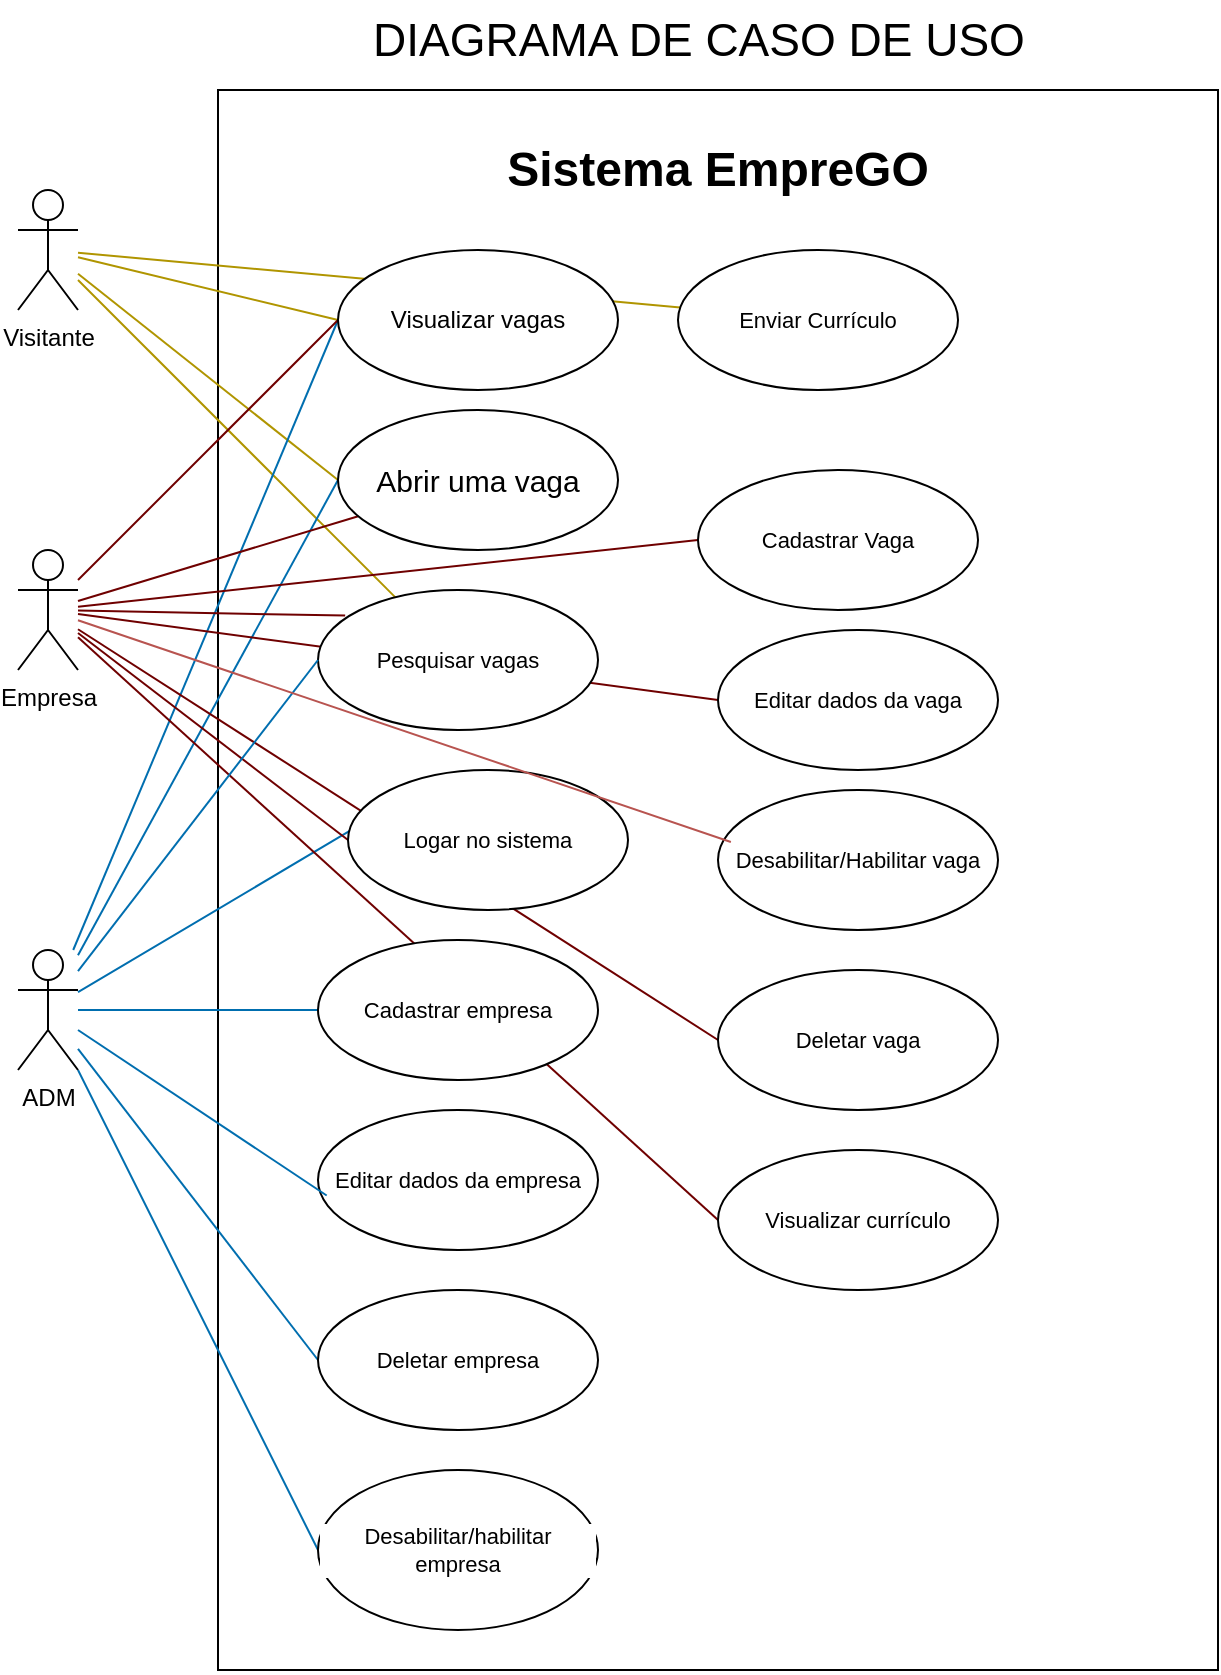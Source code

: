 <mxfile version="23.1.5" type="device">
  <diagram name="Página-1" id="OuACcLHaNMOhRTIUIXya">
    <mxGraphModel dx="1036" dy="614" grid="1" gridSize="10" guides="1" tooltips="1" connect="1" arrows="1" fold="1" page="1" pageScale="1" pageWidth="827" pageHeight="1169" math="0" shadow="0">
      <root>
        <mxCell id="0" />
        <mxCell id="1" parent="0" />
        <mxCell id="V0H9undT6hDx16CPNGR4-2" value="&lt;p style=&quot;line-height: 120%;&quot;&gt;&lt;/p&gt;&lt;h1 style=&quot;line-height: 140%;&quot;&gt;Sistema EmpreGO&lt;/h1&gt;&lt;p&gt;&lt;/p&gt;" style="html=1;whiteSpace=wrap;verticalAlign=top;" parent="1" vertex="1">
          <mxGeometry x="150" y="50" width="500" height="790" as="geometry" />
        </mxCell>
        <mxCell id="V0H9undT6hDx16CPNGR4-10" style="rounded=0;orthogonalLoop=1;jettySize=auto;html=1;endArrow=none;endFill=0;entryX=0;entryY=0.5;entryDx=0;entryDy=0;fillColor=#e3c800;strokeColor=#B09500;" parent="1" source="V0H9undT6hDx16CPNGR4-4" target="V0H9undT6hDx16CPNGR4-9" edge="1">
          <mxGeometry relative="1" as="geometry" />
        </mxCell>
        <mxCell id="V0H9undT6hDx16CPNGR4-18" style="edgeStyle=none;shape=connector;rounded=0;orthogonalLoop=1;jettySize=auto;html=1;strokeColor=#B09500;align=center;verticalAlign=middle;fontFamily=Helvetica;fontSize=11;fontColor=default;labelBackgroundColor=default;endArrow=none;endFill=0;fillColor=#e3c800;" parent="1" source="V0H9undT6hDx16CPNGR4-4" target="V0H9undT6hDx16CPNGR4-14" edge="1">
          <mxGeometry relative="1" as="geometry" />
        </mxCell>
        <mxCell id="V0H9undT6hDx16CPNGR4-19" style="edgeStyle=none;shape=connector;rounded=0;orthogonalLoop=1;jettySize=auto;html=1;entryX=0;entryY=0.5;entryDx=0;entryDy=0;strokeColor=#B09500;align=center;verticalAlign=middle;fontFamily=Helvetica;fontSize=11;fontColor=default;labelBackgroundColor=default;endArrow=none;endFill=0;fillColor=#e3c800;" parent="1" source="V0H9undT6hDx16CPNGR4-4" target="V0H9undT6hDx16CPNGR4-13" edge="1">
          <mxGeometry relative="1" as="geometry" />
        </mxCell>
        <mxCell id="V0H9undT6hDx16CPNGR4-22" style="edgeStyle=none;shape=connector;rounded=0;orthogonalLoop=1;jettySize=auto;html=1;strokeColor=#B09500;align=center;verticalAlign=middle;fontFamily=Helvetica;fontSize=11;fontColor=default;labelBackgroundColor=default;endArrow=none;endFill=0;fillColor=#e3c800;" parent="1" source="V0H9undT6hDx16CPNGR4-4" target="V0H9undT6hDx16CPNGR4-15" edge="1">
          <mxGeometry relative="1" as="geometry" />
        </mxCell>
        <mxCell id="V0H9undT6hDx16CPNGR4-4" value="Visitante&lt;div&gt;&lt;br&gt;&lt;/div&gt;" style="shape=umlActor;verticalLabelPosition=bottom;verticalAlign=top;html=1;" parent="1" vertex="1">
          <mxGeometry x="50" y="100" width="30" height="60" as="geometry" />
        </mxCell>
        <mxCell id="V0H9undT6hDx16CPNGR4-12" style="rounded=0;orthogonalLoop=1;jettySize=auto;html=1;endArrow=none;endFill=0;entryX=0;entryY=0.5;entryDx=0;entryDy=0;fillColor=#1ba1e2;strokeColor=#006EAF;" parent="1" source="V0H9undT6hDx16CPNGR4-5" target="V0H9undT6hDx16CPNGR4-9" edge="1">
          <mxGeometry relative="1" as="geometry" />
        </mxCell>
        <mxCell id="V0H9undT6hDx16CPNGR4-21" style="edgeStyle=none;shape=connector;rounded=0;orthogonalLoop=1;jettySize=auto;html=1;entryX=0;entryY=0.5;entryDx=0;entryDy=0;strokeColor=#006EAF;align=center;verticalAlign=middle;fontFamily=Helvetica;fontSize=11;fontColor=default;labelBackgroundColor=default;endArrow=none;endFill=0;fillColor=#1ba1e2;" parent="1" source="V0H9undT6hDx16CPNGR4-5" target="V0H9undT6hDx16CPNGR4-13" edge="1">
          <mxGeometry relative="1" as="geometry" />
        </mxCell>
        <mxCell id="V0H9undT6hDx16CPNGR4-28" style="edgeStyle=none;shape=connector;rounded=0;orthogonalLoop=1;jettySize=auto;html=1;strokeColor=#006EAF;align=center;verticalAlign=middle;fontFamily=Helvetica;fontSize=11;fontColor=default;labelBackgroundColor=default;endArrow=none;endFill=0;fillColor=#1ba1e2;entryX=0.024;entryY=0.414;entryDx=0;entryDy=0;entryPerimeter=0;" parent="1" source="V0H9undT6hDx16CPNGR4-5" edge="1" target="V0H9undT6hDx16CPNGR4-25">
          <mxGeometry relative="1" as="geometry">
            <mxPoint x="200" y="420" as="targetPoint" />
          </mxGeometry>
        </mxCell>
        <mxCell id="V0H9undT6hDx16CPNGR4-29" style="edgeStyle=none;shape=connector;rounded=0;orthogonalLoop=1;jettySize=auto;html=1;entryX=0;entryY=0.5;entryDx=0;entryDy=0;strokeColor=#006EAF;align=center;verticalAlign=middle;fontFamily=Helvetica;fontSize=11;fontColor=default;labelBackgroundColor=default;endArrow=none;endFill=0;fillColor=#1ba1e2;" parent="1" source="V0H9undT6hDx16CPNGR4-5" target="V0H9undT6hDx16CPNGR4-26" edge="1">
          <mxGeometry relative="1" as="geometry" />
        </mxCell>
        <mxCell id="V0H9undT6hDx16CPNGR4-33" style="edgeStyle=none;shape=connector;rounded=0;orthogonalLoop=1;jettySize=auto;html=1;entryX=0;entryY=0.5;entryDx=0;entryDy=0;strokeColor=#006EAF;align=center;verticalAlign=middle;fontFamily=Helvetica;fontSize=11;fontColor=default;labelBackgroundColor=default;endArrow=none;endFill=0;fillColor=#1ba1e2;" parent="1" source="V0H9undT6hDx16CPNGR4-5" target="V0H9undT6hDx16CPNGR4-32" edge="1">
          <mxGeometry relative="1" as="geometry" />
        </mxCell>
        <mxCell id="V0H9undT6hDx16CPNGR4-35" style="edgeStyle=none;shape=connector;rounded=0;orthogonalLoop=1;jettySize=auto;html=1;entryX=0;entryY=0.5;entryDx=0;entryDy=0;strokeColor=#006EAF;align=center;verticalAlign=middle;fontFamily=Helvetica;fontSize=11;fontColor=default;labelBackgroundColor=default;endArrow=none;endFill=0;fillColor=#1ba1e2;" parent="1" source="V0H9undT6hDx16CPNGR4-5" target="V0H9undT6hDx16CPNGR4-34" edge="1">
          <mxGeometry relative="1" as="geometry" />
        </mxCell>
        <mxCell id="V0H9undT6hDx16CPNGR4-5" value="&lt;div&gt;ADM&lt;/div&gt;" style="shape=umlActor;verticalLabelPosition=bottom;verticalAlign=top;html=1;" parent="1" vertex="1">
          <mxGeometry x="50" y="480" width="30" height="60" as="geometry" />
        </mxCell>
        <mxCell id="V0H9undT6hDx16CPNGR4-11" style="rounded=0;orthogonalLoop=1;jettySize=auto;html=1;entryX=0;entryY=0.5;entryDx=0;entryDy=0;endArrow=none;endFill=0;fillColor=#a20025;strokeColor=#6F0000;" parent="1" source="V0H9undT6hDx16CPNGR4-6" target="V0H9undT6hDx16CPNGR4-9" edge="1">
          <mxGeometry relative="1" as="geometry" />
        </mxCell>
        <mxCell id="V0H9undT6hDx16CPNGR4-20" style="edgeStyle=none;shape=connector;rounded=0;orthogonalLoop=1;jettySize=auto;html=1;strokeColor=#6F0000;align=center;verticalAlign=middle;fontFamily=Helvetica;fontSize=11;fontColor=default;labelBackgroundColor=default;endArrow=none;endFill=0;fillColor=#a20025;" parent="1" source="V0H9undT6hDx16CPNGR4-6" target="V0H9undT6hDx16CPNGR4-13" edge="1">
          <mxGeometry relative="1" as="geometry" />
        </mxCell>
        <mxCell id="V0H9undT6hDx16CPNGR4-23" style="edgeStyle=none;shape=connector;rounded=0;orthogonalLoop=1;jettySize=auto;html=1;strokeColor=#6F0000;align=center;verticalAlign=middle;fontFamily=Helvetica;fontSize=11;fontColor=default;labelBackgroundColor=default;endArrow=none;endFill=0;entryX=0.097;entryY=0.183;entryDx=0;entryDy=0;entryPerimeter=0;fillColor=#a20025;" parent="1" source="V0H9undT6hDx16CPNGR4-6" target="V0H9undT6hDx16CPNGR4-15" edge="1">
          <mxGeometry relative="1" as="geometry">
            <mxPoint x="400" y="390" as="targetPoint" />
          </mxGeometry>
        </mxCell>
        <mxCell id="V0H9undT6hDx16CPNGR4-27" style="edgeStyle=none;shape=connector;rounded=0;orthogonalLoop=1;jettySize=auto;html=1;entryX=0;entryY=0.5;entryDx=0;entryDy=0;strokeColor=#6F0000;align=center;verticalAlign=middle;fontFamily=Helvetica;fontSize=11;fontColor=default;labelBackgroundColor=default;endArrow=none;endFill=0;fillColor=#a20025;" parent="1" source="V0H9undT6hDx16CPNGR4-6" target="V0H9undT6hDx16CPNGR4-25" edge="1">
          <mxGeometry relative="1" as="geometry" />
        </mxCell>
        <mxCell id="V0H9undT6hDx16CPNGR4-40" style="edgeStyle=none;shape=connector;rounded=0;orthogonalLoop=1;jettySize=auto;html=1;entryX=0;entryY=0.5;entryDx=0;entryDy=0;strokeColor=#6F0000;align=center;verticalAlign=middle;fontFamily=Helvetica;fontSize=11;fontColor=default;labelBackgroundColor=default;endArrow=none;endFill=0;fillColor=#a20025;" parent="1" source="V0H9undT6hDx16CPNGR4-6" target="V0H9undT6hDx16CPNGR4-37" edge="1">
          <mxGeometry relative="1" as="geometry" />
        </mxCell>
        <mxCell id="V0H9undT6hDx16CPNGR4-44" style="edgeStyle=none;shape=connector;rounded=0;orthogonalLoop=1;jettySize=auto;html=1;entryX=0;entryY=0.5;entryDx=0;entryDy=0;strokeColor=#6F0000;align=center;verticalAlign=middle;fontFamily=Helvetica;fontSize=11;fontColor=default;labelBackgroundColor=default;endArrow=none;endFill=0;fillColor=#a20025;" parent="1" source="V0H9undT6hDx16CPNGR4-6" target="V0H9undT6hDx16CPNGR4-41" edge="1">
          <mxGeometry relative="1" as="geometry" />
        </mxCell>
        <mxCell id="V0H9undT6hDx16CPNGR4-48" style="edgeStyle=none;shape=connector;rounded=0;orthogonalLoop=1;jettySize=auto;html=1;entryX=0;entryY=0.5;entryDx=0;entryDy=0;strokeColor=#6F0000;align=center;verticalAlign=middle;fontFamily=Helvetica;fontSize=11;fontColor=default;labelBackgroundColor=default;endArrow=none;endFill=0;fillColor=#a20025;" parent="1" source="V0H9undT6hDx16CPNGR4-6" target="V0H9undT6hDx16CPNGR4-46" edge="1">
          <mxGeometry relative="1" as="geometry" />
        </mxCell>
        <mxCell id="V0H9undT6hDx16CPNGR4-49" style="edgeStyle=none;shape=connector;rounded=0;orthogonalLoop=1;jettySize=auto;html=1;entryX=0;entryY=0.5;entryDx=0;entryDy=0;strokeColor=#6F0000;align=center;verticalAlign=middle;fontFamily=Helvetica;fontSize=11;fontColor=default;labelBackgroundColor=default;endArrow=none;endFill=0;fillColor=#a20025;" parent="1" source="V0H9undT6hDx16CPNGR4-6" target="V0H9undT6hDx16CPNGR4-47" edge="1">
          <mxGeometry relative="1" as="geometry" />
        </mxCell>
        <mxCell id="V0H9undT6hDx16CPNGR4-6" value="&lt;div&gt;Empresa&lt;/div&gt;" style="shape=umlActor;verticalLabelPosition=bottom;verticalAlign=top;html=1;" parent="1" vertex="1">
          <mxGeometry x="50" y="280" width="30" height="60" as="geometry" />
        </mxCell>
        <mxCell id="V0H9undT6hDx16CPNGR4-9" value="Visualizar vagas" style="ellipse;whiteSpace=wrap;html=1;" parent="1" vertex="1">
          <mxGeometry x="210" y="130" width="140" height="70" as="geometry" />
        </mxCell>
        <mxCell id="V0H9undT6hDx16CPNGR4-13" value="&lt;span style=&quot;font-family: Arial; font-size: 15px; text-align: left; white-space-collapse: preserve;&quot;&gt;Abrir uma vaga&lt;/span&gt;" style="ellipse;whiteSpace=wrap;html=1;fontFamily=Helvetica;fontSize=11;fontColor=default;labelBackgroundColor=default;" parent="1" vertex="1">
          <mxGeometry x="210" y="210" width="140" height="70" as="geometry" />
        </mxCell>
        <mxCell id="V0H9undT6hDx16CPNGR4-14" value="Enviar Currículo" style="ellipse;whiteSpace=wrap;html=1;fontFamily=Helvetica;fontSize=11;fontColor=default;labelBackgroundColor=default;" parent="1" vertex="1">
          <mxGeometry x="380" y="130" width="140" height="70" as="geometry" />
        </mxCell>
        <mxCell id="V0H9undT6hDx16CPNGR4-15" value="Pesquisar vagas" style="ellipse;whiteSpace=wrap;html=1;fontFamily=Helvetica;fontSize=11;fontColor=default;labelBackgroundColor=default;" parent="1" vertex="1">
          <mxGeometry x="200" y="300" width="140" height="70" as="geometry" />
        </mxCell>
        <mxCell id="V0H9undT6hDx16CPNGR4-24" style="edgeStyle=none;shape=connector;rounded=0;orthogonalLoop=1;jettySize=auto;html=1;entryX=0;entryY=0.5;entryDx=0;entryDy=0;strokeColor=#006EAF;align=center;verticalAlign=middle;fontFamily=Helvetica;fontSize=11;fontColor=default;labelBackgroundColor=default;endArrow=none;endFill=0;fillColor=#1ba1e2;" parent="1" source="V0H9undT6hDx16CPNGR4-5" target="V0H9undT6hDx16CPNGR4-15" edge="1">
          <mxGeometry relative="1" as="geometry" />
        </mxCell>
        <mxCell id="V0H9undT6hDx16CPNGR4-25" value="Logar no sistema" style="ellipse;whiteSpace=wrap;html=1;fontFamily=Helvetica;fontSize=11;fontColor=default;labelBackgroundColor=default;" parent="1" vertex="1">
          <mxGeometry x="215" y="390" width="140" height="70" as="geometry" />
        </mxCell>
        <mxCell id="V0H9undT6hDx16CPNGR4-26" value="Cadastrar empresa" style="ellipse;whiteSpace=wrap;html=1;fontFamily=Helvetica;fontSize=11;fontColor=default;labelBackgroundColor=default;" parent="1" vertex="1">
          <mxGeometry x="200" y="475" width="140" height="70" as="geometry" />
        </mxCell>
        <mxCell id="V0H9undT6hDx16CPNGR4-30" value="Editar dados da empresa" style="ellipse;whiteSpace=wrap;html=1;fontFamily=Helvetica;fontSize=11;fontColor=default;labelBackgroundColor=default;" parent="1" vertex="1">
          <mxGeometry x="200" y="560" width="140" height="70" as="geometry" />
        </mxCell>
        <mxCell id="V0H9undT6hDx16CPNGR4-31" style="edgeStyle=none;shape=connector;rounded=0;orthogonalLoop=1;jettySize=auto;html=1;entryX=0.031;entryY=0.611;entryDx=0;entryDy=0;entryPerimeter=0;strokeColor=#006EAF;align=center;verticalAlign=middle;fontFamily=Helvetica;fontSize=11;fontColor=default;labelBackgroundColor=default;endArrow=none;endFill=0;fillColor=#1ba1e2;" parent="1" source="V0H9undT6hDx16CPNGR4-5" target="V0H9undT6hDx16CPNGR4-30" edge="1">
          <mxGeometry relative="1" as="geometry" />
        </mxCell>
        <mxCell id="V0H9undT6hDx16CPNGR4-32" value="Deletar empresa" style="ellipse;whiteSpace=wrap;html=1;fontFamily=Helvetica;fontSize=11;fontColor=default;labelBackgroundColor=default;" parent="1" vertex="1">
          <mxGeometry x="200" y="650" width="140" height="70" as="geometry" />
        </mxCell>
        <mxCell id="V0H9undT6hDx16CPNGR4-34" value="Desabilitar/habilitar empresa" style="ellipse;whiteSpace=wrap;html=1;fontFamily=Helvetica;fontSize=11;fontColor=default;labelBackgroundColor=default;" parent="1" vertex="1">
          <mxGeometry x="200" y="740" width="140" height="80" as="geometry" />
        </mxCell>
        <mxCell id="V0H9undT6hDx16CPNGR4-36" style="edgeStyle=none;shape=connector;rounded=0;orthogonalLoop=1;jettySize=auto;html=1;exitX=0.5;exitY=1;exitDx=0;exitDy=0;strokeColor=default;align=center;verticalAlign=middle;fontFamily=Helvetica;fontSize=11;fontColor=default;labelBackgroundColor=default;endArrow=none;endFill=0;" parent="1" source="V0H9undT6hDx16CPNGR4-2" target="V0H9undT6hDx16CPNGR4-2" edge="1">
          <mxGeometry relative="1" as="geometry" />
        </mxCell>
        <mxCell id="V0H9undT6hDx16CPNGR4-37" value="Cadastrar Vaga" style="ellipse;whiteSpace=wrap;html=1;fontFamily=Helvetica;fontSize=11;fontColor=default;labelBackgroundColor=default;" parent="1" vertex="1">
          <mxGeometry x="390" y="240" width="140" height="70" as="geometry" />
        </mxCell>
        <mxCell id="V0H9undT6hDx16CPNGR4-41" value="Editar dados da vaga" style="ellipse;whiteSpace=wrap;html=1;fontFamily=Helvetica;fontSize=11;fontColor=default;labelBackgroundColor=default;" parent="1" vertex="1">
          <mxGeometry x="400" y="320" width="140" height="70" as="geometry" />
        </mxCell>
        <mxCell id="V0H9undT6hDx16CPNGR4-42" value="Desabilitar/Habilitar vaga" style="ellipse;whiteSpace=wrap;html=1;fontFamily=Helvetica;fontSize=11;fontColor=default;labelBackgroundColor=default;" parent="1" vertex="1">
          <mxGeometry x="400" y="400" width="140" height="70" as="geometry" />
        </mxCell>
        <mxCell id="V0H9undT6hDx16CPNGR4-43" style="edgeStyle=none;shape=connector;rounded=0;orthogonalLoop=1;jettySize=auto;html=1;entryX=0.046;entryY=0.371;entryDx=0;entryDy=0;entryPerimeter=0;strokeColor=#b85450;align=center;verticalAlign=middle;fontFamily=Helvetica;fontSize=11;fontColor=default;labelBackgroundColor=default;endArrow=none;endFill=0;fillColor=#f8cecc;" parent="1" source="V0H9undT6hDx16CPNGR4-6" target="V0H9undT6hDx16CPNGR4-42" edge="1">
          <mxGeometry relative="1" as="geometry" />
        </mxCell>
        <mxCell id="V0H9undT6hDx16CPNGR4-46" value="Deletar vaga" style="ellipse;whiteSpace=wrap;html=1;fontFamily=Helvetica;fontSize=11;fontColor=default;labelBackgroundColor=default;" parent="1" vertex="1">
          <mxGeometry x="400" y="490" width="140" height="70" as="geometry" />
        </mxCell>
        <mxCell id="V0H9undT6hDx16CPNGR4-47" value="Visualizar currículo" style="ellipse;whiteSpace=wrap;html=1;fontFamily=Helvetica;fontSize=11;fontColor=default;labelBackgroundColor=default;" parent="1" vertex="1">
          <mxGeometry x="400" y="580" width="140" height="70" as="geometry" />
        </mxCell>
        <mxCell id="V0H9undT6hDx16CPNGR4-50" value="DIAGRAMA DE CASO DE USO" style="text;html=1;align=center;verticalAlign=middle;resizable=0;points=[];autosize=1;strokeColor=none;fillColor=none;fontFamily=Helvetica;fontSize=23;fontColor=default;labelBackgroundColor=default;" parent="1" vertex="1">
          <mxGeometry x="215" y="5" width="350" height="40" as="geometry" />
        </mxCell>
      </root>
    </mxGraphModel>
  </diagram>
</mxfile>
